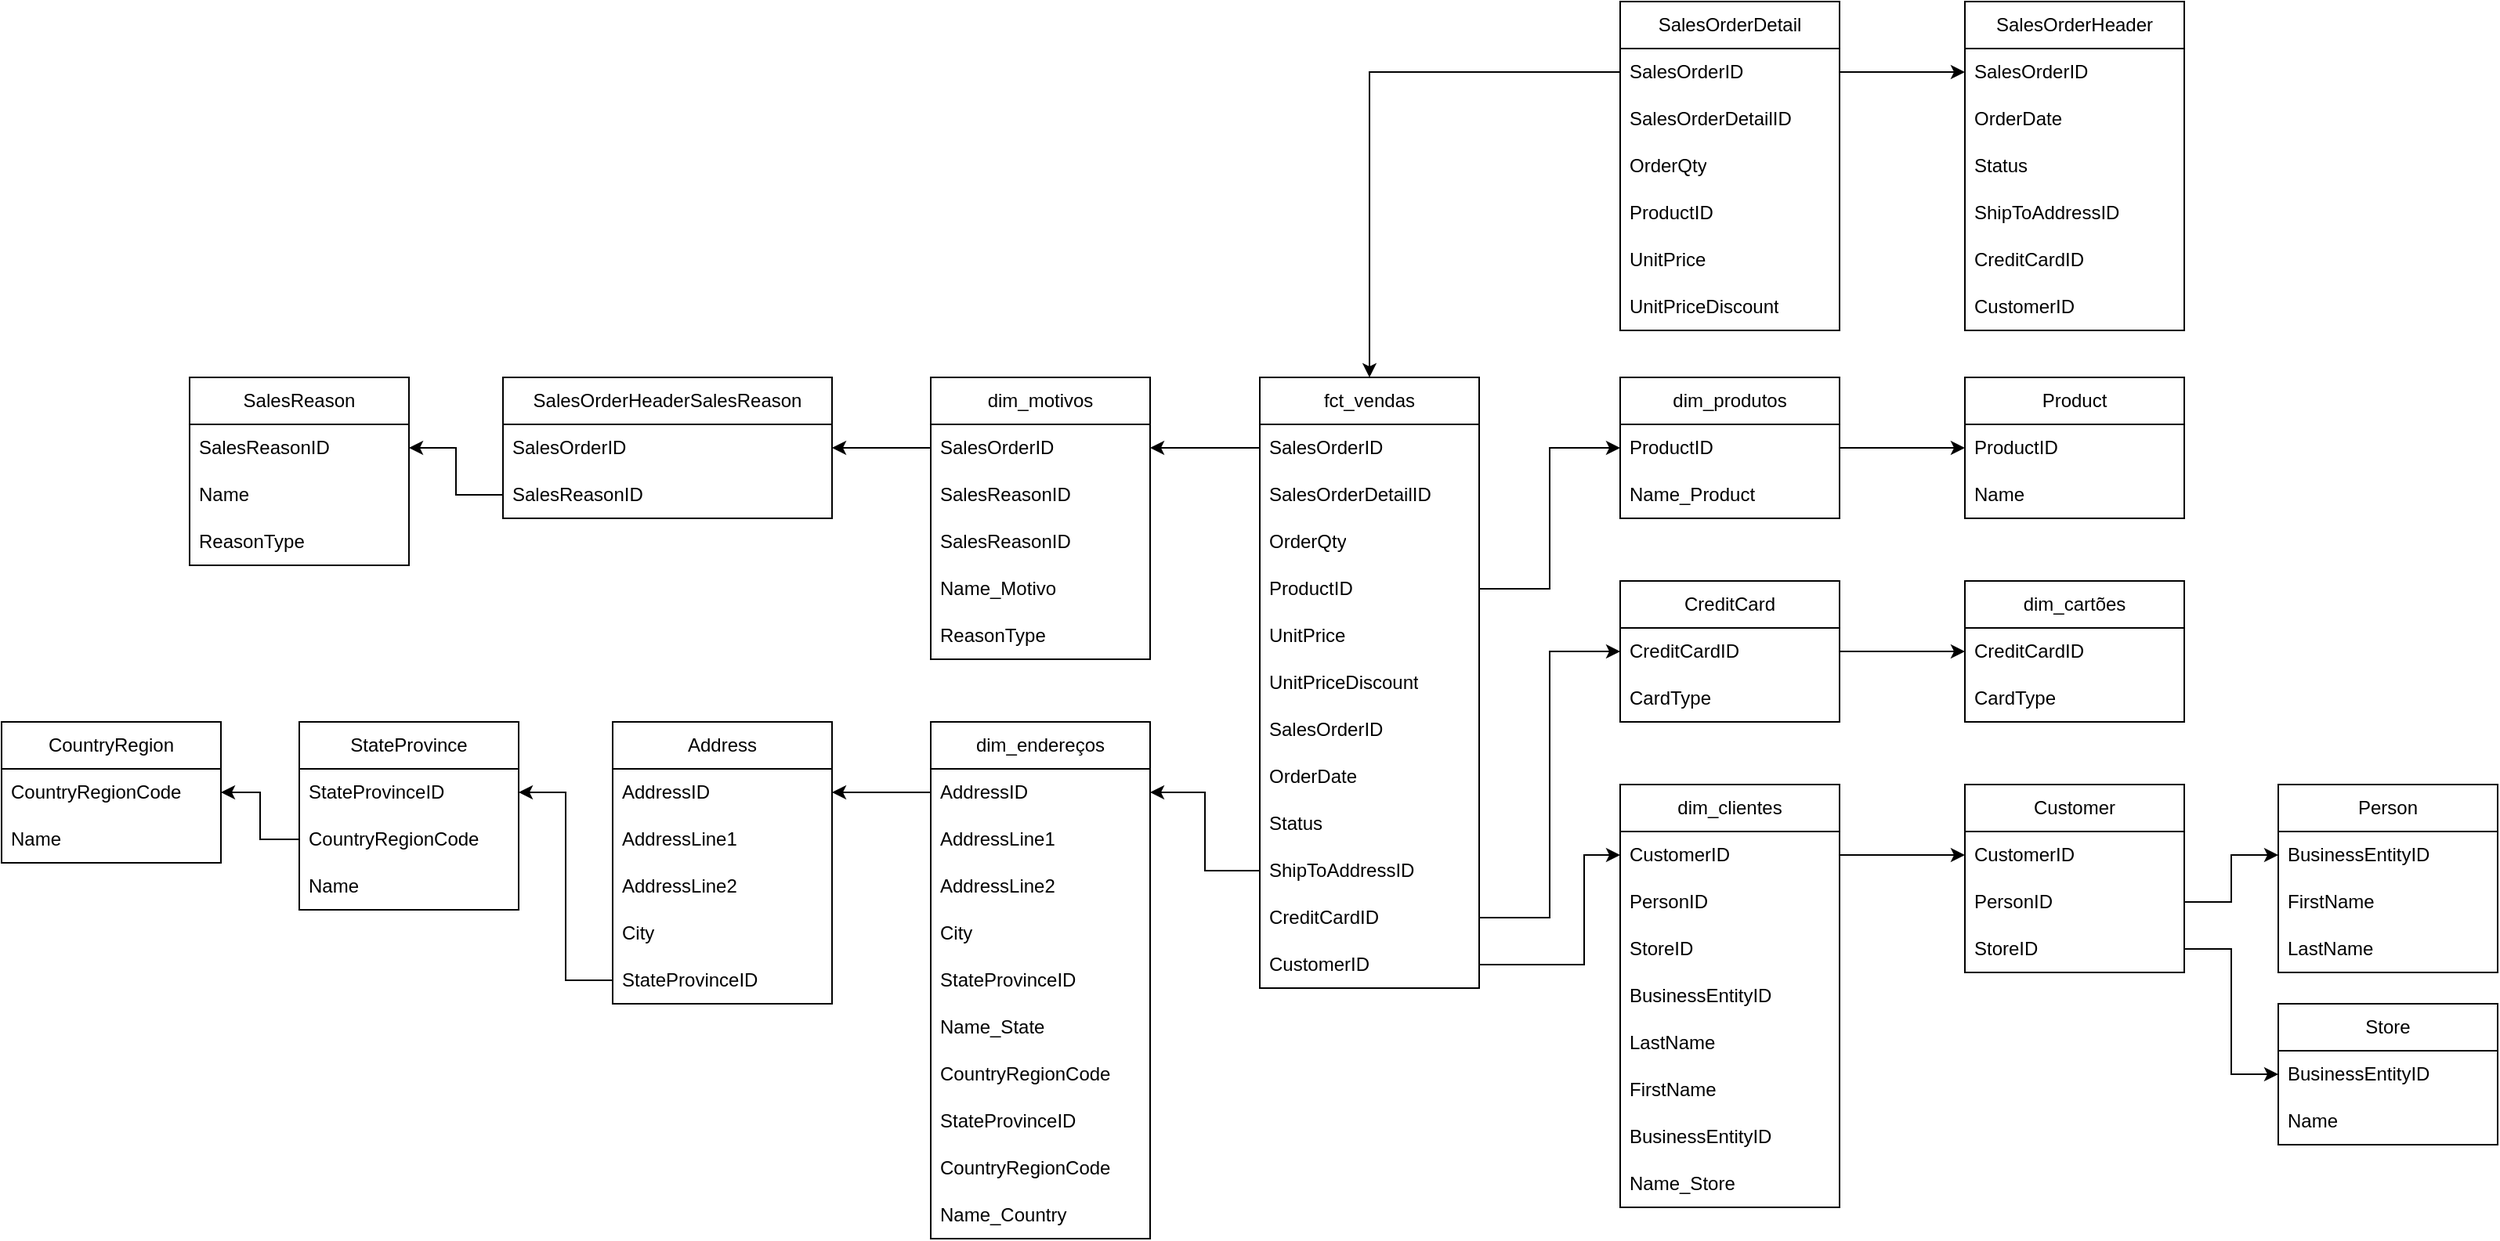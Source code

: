 <mxfile version="23.1.2" type="github">
  <diagram name="Página-1" id="uBYutX6iqZI-4IwPExLU">
    <mxGraphModel dx="5531" dy="2416" grid="1" gridSize="10" guides="1" tooltips="1" connect="1" arrows="1" fold="1" page="1" pageScale="1" pageWidth="827" pageHeight="1169" math="0" shadow="0">
      <root>
        <mxCell id="0" />
        <mxCell id="1" parent="0" />
        <mxCell id="nw8MXDW9giseSinEX2-E-178" value="fct_vendas" style="swimlane;fontStyle=0;childLayout=stackLayout;horizontal=1;startSize=30;horizontalStack=0;resizeParent=1;resizeParentMax=0;resizeLast=0;collapsible=1;marginBottom=0;whiteSpace=wrap;html=1;" vertex="1" parent="1">
          <mxGeometry x="3" y="400" width="140" height="390" as="geometry">
            <mxRectangle x="760" y="-270" width="110" height="30" as="alternateBounds" />
          </mxGeometry>
        </mxCell>
        <mxCell id="nw8MXDW9giseSinEX2-E-179" value="SalesOrderID" style="text;strokeColor=none;fillColor=none;align=left;verticalAlign=middle;spacingLeft=4;spacingRight=4;overflow=hidden;points=[[0,0.5],[1,0.5]];portConstraint=eastwest;rotatable=0;whiteSpace=wrap;html=1;" vertex="1" parent="nw8MXDW9giseSinEX2-E-178">
          <mxGeometry y="30" width="140" height="30" as="geometry" />
        </mxCell>
        <mxCell id="nw8MXDW9giseSinEX2-E-180" value="SalesOrderDetailID" style="text;strokeColor=none;fillColor=none;align=left;verticalAlign=middle;spacingLeft=4;spacingRight=4;overflow=hidden;points=[[0,0.5],[1,0.5]];portConstraint=eastwest;rotatable=0;whiteSpace=wrap;html=1;" vertex="1" parent="nw8MXDW9giseSinEX2-E-178">
          <mxGeometry y="60" width="140" height="30" as="geometry" />
        </mxCell>
        <mxCell id="nw8MXDW9giseSinEX2-E-181" value="OrderQty" style="text;strokeColor=none;fillColor=none;align=left;verticalAlign=middle;spacingLeft=4;spacingRight=4;overflow=hidden;points=[[0,0.5],[1,0.5]];portConstraint=eastwest;rotatable=0;whiteSpace=wrap;html=1;" vertex="1" parent="nw8MXDW9giseSinEX2-E-178">
          <mxGeometry y="90" width="140" height="30" as="geometry" />
        </mxCell>
        <mxCell id="nw8MXDW9giseSinEX2-E-182" value="ProductID" style="text;strokeColor=none;fillColor=none;align=left;verticalAlign=middle;spacingLeft=4;spacingRight=4;overflow=hidden;points=[[0,0.5],[1,0.5]];portConstraint=eastwest;rotatable=0;whiteSpace=wrap;html=1;" vertex="1" parent="nw8MXDW9giseSinEX2-E-178">
          <mxGeometry y="120" width="140" height="30" as="geometry" />
        </mxCell>
        <mxCell id="nw8MXDW9giseSinEX2-E-183" value="UnitPrice" style="text;strokeColor=none;fillColor=none;align=left;verticalAlign=middle;spacingLeft=4;spacingRight=4;overflow=hidden;points=[[0,0.5],[1,0.5]];portConstraint=eastwest;rotatable=0;whiteSpace=wrap;html=1;" vertex="1" parent="nw8MXDW9giseSinEX2-E-178">
          <mxGeometry y="150" width="140" height="30" as="geometry" />
        </mxCell>
        <mxCell id="nw8MXDW9giseSinEX2-E-184" value="UnitPriceDiscount" style="text;strokeColor=none;fillColor=none;align=left;verticalAlign=middle;spacingLeft=4;spacingRight=4;overflow=hidden;points=[[0,0.5],[1,0.5]];portConstraint=eastwest;rotatable=0;whiteSpace=wrap;html=1;" vertex="1" parent="nw8MXDW9giseSinEX2-E-178">
          <mxGeometry y="180" width="140" height="30" as="geometry" />
        </mxCell>
        <mxCell id="nw8MXDW9giseSinEX2-E-185" value="SalesOrderID" style="text;strokeColor=none;fillColor=none;align=left;verticalAlign=middle;spacingLeft=4;spacingRight=4;overflow=hidden;points=[[0,0.5],[1,0.5]];portConstraint=eastwest;rotatable=0;whiteSpace=wrap;html=1;" vertex="1" parent="nw8MXDW9giseSinEX2-E-178">
          <mxGeometry y="210" width="140" height="30" as="geometry" />
        </mxCell>
        <mxCell id="nw8MXDW9giseSinEX2-E-186" value="OrderDate" style="text;strokeColor=none;fillColor=none;align=left;verticalAlign=middle;spacingLeft=4;spacingRight=4;overflow=hidden;points=[[0,0.5],[1,0.5]];portConstraint=eastwest;rotatable=0;whiteSpace=wrap;html=1;" vertex="1" parent="nw8MXDW9giseSinEX2-E-178">
          <mxGeometry y="240" width="140" height="30" as="geometry" />
        </mxCell>
        <mxCell id="nw8MXDW9giseSinEX2-E-187" value="Status" style="text;strokeColor=none;fillColor=none;align=left;verticalAlign=middle;spacingLeft=4;spacingRight=4;overflow=hidden;points=[[0,0.5],[1,0.5]];portConstraint=eastwest;rotatable=0;whiteSpace=wrap;html=1;" vertex="1" parent="nw8MXDW9giseSinEX2-E-178">
          <mxGeometry y="270" width="140" height="30" as="geometry" />
        </mxCell>
        <mxCell id="nw8MXDW9giseSinEX2-E-188" value="ShipToAddressID" style="text;strokeColor=none;fillColor=none;align=left;verticalAlign=middle;spacingLeft=4;spacingRight=4;overflow=hidden;points=[[0,0.5],[1,0.5]];portConstraint=eastwest;rotatable=0;whiteSpace=wrap;html=1;" vertex="1" parent="nw8MXDW9giseSinEX2-E-178">
          <mxGeometry y="300" width="140" height="30" as="geometry" />
        </mxCell>
        <mxCell id="nw8MXDW9giseSinEX2-E-189" value="CreditCardID" style="text;strokeColor=none;fillColor=none;align=left;verticalAlign=middle;spacingLeft=4;spacingRight=4;overflow=hidden;points=[[0,0.5],[1,0.5]];portConstraint=eastwest;rotatable=0;whiteSpace=wrap;html=1;" vertex="1" parent="nw8MXDW9giseSinEX2-E-178">
          <mxGeometry y="330" width="140" height="30" as="geometry" />
        </mxCell>
        <mxCell id="nw8MXDW9giseSinEX2-E-190" value="CustomerID" style="text;strokeColor=none;fillColor=none;align=left;verticalAlign=middle;spacingLeft=4;spacingRight=4;overflow=hidden;points=[[0,0.5],[1,0.5]];portConstraint=eastwest;rotatable=0;whiteSpace=wrap;html=1;" vertex="1" parent="nw8MXDW9giseSinEX2-E-178">
          <mxGeometry y="360" width="140" height="30" as="geometry" />
        </mxCell>
        <mxCell id="nw8MXDW9giseSinEX2-E-218" value="dim_endereços" style="swimlane;fontStyle=0;childLayout=stackLayout;horizontal=1;startSize=30;horizontalStack=0;resizeParent=1;resizeParentMax=0;resizeLast=0;collapsible=1;marginBottom=0;whiteSpace=wrap;html=1;" vertex="1" parent="1">
          <mxGeometry x="-207" y="620" width="140" height="330" as="geometry" />
        </mxCell>
        <mxCell id="nw8MXDW9giseSinEX2-E-219" value="AddressID" style="text;strokeColor=none;fillColor=none;align=left;verticalAlign=middle;spacingLeft=4;spacingRight=4;overflow=hidden;points=[[0,0.5],[1,0.5]];portConstraint=eastwest;rotatable=0;whiteSpace=wrap;html=1;" vertex="1" parent="nw8MXDW9giseSinEX2-E-218">
          <mxGeometry y="30" width="140" height="30" as="geometry" />
        </mxCell>
        <mxCell id="nw8MXDW9giseSinEX2-E-220" value="AddressLine1" style="text;strokeColor=none;fillColor=none;align=left;verticalAlign=middle;spacingLeft=4;spacingRight=4;overflow=hidden;points=[[0,0.5],[1,0.5]];portConstraint=eastwest;rotatable=0;whiteSpace=wrap;html=1;" vertex="1" parent="nw8MXDW9giseSinEX2-E-218">
          <mxGeometry y="60" width="140" height="30" as="geometry" />
        </mxCell>
        <mxCell id="nw8MXDW9giseSinEX2-E-221" value="AddressLine2" style="text;strokeColor=none;fillColor=none;align=left;verticalAlign=middle;spacingLeft=4;spacingRight=4;overflow=hidden;points=[[0,0.5],[1,0.5]];portConstraint=eastwest;rotatable=0;whiteSpace=wrap;html=1;" vertex="1" parent="nw8MXDW9giseSinEX2-E-218">
          <mxGeometry y="90" width="140" height="30" as="geometry" />
        </mxCell>
        <mxCell id="nw8MXDW9giseSinEX2-E-222" value="City" style="text;strokeColor=none;fillColor=none;align=left;verticalAlign=middle;spacingLeft=4;spacingRight=4;overflow=hidden;points=[[0,0.5],[1,0.5]];portConstraint=eastwest;rotatable=0;whiteSpace=wrap;html=1;" vertex="1" parent="nw8MXDW9giseSinEX2-E-218">
          <mxGeometry y="120" width="140" height="30" as="geometry" />
        </mxCell>
        <mxCell id="nw8MXDW9giseSinEX2-E-223" value="StateProvinceID" style="text;strokeColor=none;fillColor=none;align=left;verticalAlign=middle;spacingLeft=4;spacingRight=4;overflow=hidden;points=[[0,0.5],[1,0.5]];portConstraint=eastwest;rotatable=0;whiteSpace=wrap;html=1;" vertex="1" parent="nw8MXDW9giseSinEX2-E-218">
          <mxGeometry y="150" width="140" height="30" as="geometry" />
        </mxCell>
        <mxCell id="nw8MXDW9giseSinEX2-E-224" value="Name_State" style="text;strokeColor=none;fillColor=none;align=left;verticalAlign=middle;spacingLeft=4;spacingRight=4;overflow=hidden;points=[[0,0.5],[1,0.5]];portConstraint=eastwest;rotatable=0;whiteSpace=wrap;html=1;" vertex="1" parent="nw8MXDW9giseSinEX2-E-218">
          <mxGeometry y="180" width="140" height="30" as="geometry" />
        </mxCell>
        <mxCell id="nw8MXDW9giseSinEX2-E-225" value="CountryRegionCode" style="text;strokeColor=none;fillColor=none;align=left;verticalAlign=middle;spacingLeft=4;spacingRight=4;overflow=hidden;points=[[0,0.5],[1,0.5]];portConstraint=eastwest;rotatable=0;whiteSpace=wrap;html=1;" vertex="1" parent="nw8MXDW9giseSinEX2-E-218">
          <mxGeometry y="210" width="140" height="30" as="geometry" />
        </mxCell>
        <mxCell id="nw8MXDW9giseSinEX2-E-226" value="StateProvinceID" style="text;strokeColor=none;fillColor=none;align=left;verticalAlign=middle;spacingLeft=4;spacingRight=4;overflow=hidden;points=[[0,0.5],[1,0.5]];portConstraint=eastwest;rotatable=0;whiteSpace=wrap;html=1;" vertex="1" parent="nw8MXDW9giseSinEX2-E-218">
          <mxGeometry y="240" width="140" height="30" as="geometry" />
        </mxCell>
        <mxCell id="nw8MXDW9giseSinEX2-E-227" value="CountryRegionCode" style="text;strokeColor=none;fillColor=none;align=left;verticalAlign=middle;spacingLeft=4;spacingRight=4;overflow=hidden;points=[[0,0.5],[1,0.5]];portConstraint=eastwest;rotatable=0;whiteSpace=wrap;html=1;" vertex="1" parent="nw8MXDW9giseSinEX2-E-218">
          <mxGeometry y="270" width="140" height="30" as="geometry" />
        </mxCell>
        <mxCell id="nw8MXDW9giseSinEX2-E-228" value="Name_Country" style="text;strokeColor=none;fillColor=none;align=left;verticalAlign=middle;spacingLeft=4;spacingRight=4;overflow=hidden;points=[[0,0.5],[1,0.5]];portConstraint=eastwest;rotatable=0;whiteSpace=wrap;html=1;" vertex="1" parent="nw8MXDW9giseSinEX2-E-218">
          <mxGeometry y="300" width="140" height="30" as="geometry" />
        </mxCell>
        <mxCell id="nw8MXDW9giseSinEX2-E-229" value="dim_motivos" style="swimlane;fontStyle=0;childLayout=stackLayout;horizontal=1;startSize=30;horizontalStack=0;resizeParent=1;resizeParentMax=0;resizeLast=0;collapsible=1;marginBottom=0;whiteSpace=wrap;html=1;" vertex="1" parent="1">
          <mxGeometry x="-207" y="400" width="140" height="180" as="geometry" />
        </mxCell>
        <mxCell id="nw8MXDW9giseSinEX2-E-230" value="SalesOrderID" style="text;strokeColor=none;fillColor=none;align=left;verticalAlign=middle;spacingLeft=4;spacingRight=4;overflow=hidden;points=[[0,0.5],[1,0.5]];portConstraint=eastwest;rotatable=0;whiteSpace=wrap;html=1;" vertex="1" parent="nw8MXDW9giseSinEX2-E-229">
          <mxGeometry y="30" width="140" height="30" as="geometry" />
        </mxCell>
        <mxCell id="nw8MXDW9giseSinEX2-E-231" value="SalesReasonID" style="text;strokeColor=none;fillColor=none;align=left;verticalAlign=middle;spacingLeft=4;spacingRight=4;overflow=hidden;points=[[0,0.5],[1,0.5]];portConstraint=eastwest;rotatable=0;whiteSpace=wrap;html=1;" vertex="1" parent="nw8MXDW9giseSinEX2-E-229">
          <mxGeometry y="60" width="140" height="30" as="geometry" />
        </mxCell>
        <mxCell id="nw8MXDW9giseSinEX2-E-232" value="SalesReasonID" style="text;strokeColor=none;fillColor=none;align=left;verticalAlign=middle;spacingLeft=4;spacingRight=4;overflow=hidden;points=[[0,0.5],[1,0.5]];portConstraint=eastwest;rotatable=0;whiteSpace=wrap;html=1;" vertex="1" parent="nw8MXDW9giseSinEX2-E-229">
          <mxGeometry y="90" width="140" height="30" as="geometry" />
        </mxCell>
        <mxCell id="nw8MXDW9giseSinEX2-E-233" value="Name_Motivo" style="text;strokeColor=none;fillColor=none;align=left;verticalAlign=middle;spacingLeft=4;spacingRight=4;overflow=hidden;points=[[0,0.5],[1,0.5]];portConstraint=eastwest;rotatable=0;whiteSpace=wrap;html=1;" vertex="1" parent="nw8MXDW9giseSinEX2-E-229">
          <mxGeometry y="120" width="140" height="30" as="geometry" />
        </mxCell>
        <mxCell id="nw8MXDW9giseSinEX2-E-234" value="ReasonType" style="text;strokeColor=none;fillColor=none;align=left;verticalAlign=middle;spacingLeft=4;spacingRight=4;overflow=hidden;points=[[0,0.5],[1,0.5]];portConstraint=eastwest;rotatable=0;whiteSpace=wrap;html=1;" vertex="1" parent="nw8MXDW9giseSinEX2-E-229">
          <mxGeometry y="150" width="140" height="30" as="geometry" />
        </mxCell>
        <mxCell id="nw8MXDW9giseSinEX2-E-235" value="dim_produtos" style="swimlane;fontStyle=0;childLayout=stackLayout;horizontal=1;startSize=30;horizontalStack=0;resizeParent=1;resizeParentMax=0;resizeLast=0;collapsible=1;marginBottom=0;whiteSpace=wrap;html=1;" vertex="1" parent="1">
          <mxGeometry x="233" y="400" width="140" height="90" as="geometry">
            <mxRectangle x="340" y="440" width="110" height="30" as="alternateBounds" />
          </mxGeometry>
        </mxCell>
        <mxCell id="nw8MXDW9giseSinEX2-E-236" value="ProductID" style="text;strokeColor=none;fillColor=none;align=left;verticalAlign=middle;spacingLeft=4;spacingRight=4;overflow=hidden;points=[[0,0.5],[1,0.5]];portConstraint=eastwest;rotatable=0;whiteSpace=wrap;html=1;" vertex="1" parent="nw8MXDW9giseSinEX2-E-235">
          <mxGeometry y="30" width="140" height="30" as="geometry" />
        </mxCell>
        <mxCell id="nw8MXDW9giseSinEX2-E-237" value="Name_Product" style="text;strokeColor=none;fillColor=none;align=left;verticalAlign=middle;spacingLeft=4;spacingRight=4;overflow=hidden;points=[[0,0.5],[1,0.5]];portConstraint=eastwest;rotatable=0;whiteSpace=wrap;html=1;" vertex="1" parent="nw8MXDW9giseSinEX2-E-235">
          <mxGeometry y="60" width="140" height="30" as="geometry" />
        </mxCell>
        <mxCell id="nw8MXDW9giseSinEX2-E-238" value="CreditCard" style="swimlane;fontStyle=0;childLayout=stackLayout;horizontal=1;startSize=30;horizontalStack=0;resizeParent=1;resizeParentMax=0;resizeLast=0;collapsible=1;marginBottom=0;whiteSpace=wrap;html=1;" vertex="1" parent="1">
          <mxGeometry x="233.0" y="530" width="140" height="90" as="geometry" />
        </mxCell>
        <mxCell id="nw8MXDW9giseSinEX2-E-239" value="CreditCardID" style="text;strokeColor=none;fillColor=none;align=left;verticalAlign=middle;spacingLeft=4;spacingRight=4;overflow=hidden;points=[[0,0.5],[1,0.5]];portConstraint=eastwest;rotatable=0;whiteSpace=wrap;html=1;" vertex="1" parent="nw8MXDW9giseSinEX2-E-238">
          <mxGeometry y="30" width="140" height="30" as="geometry" />
        </mxCell>
        <mxCell id="nw8MXDW9giseSinEX2-E-240" value="CardType" style="text;strokeColor=none;fillColor=none;align=left;verticalAlign=middle;spacingLeft=4;spacingRight=4;overflow=hidden;points=[[0,0.5],[1,0.5]];portConstraint=eastwest;rotatable=0;whiteSpace=wrap;html=1;" vertex="1" parent="nw8MXDW9giseSinEX2-E-238">
          <mxGeometry y="60" width="140" height="30" as="geometry" />
        </mxCell>
        <mxCell id="nw8MXDW9giseSinEX2-E-241" value="dim_clientes" style="swimlane;fontStyle=0;childLayout=stackLayout;horizontal=1;startSize=30;horizontalStack=0;resizeParent=1;resizeParentMax=0;resizeLast=0;collapsible=1;marginBottom=0;whiteSpace=wrap;html=1;" vertex="1" parent="1">
          <mxGeometry x="233.0" y="660" width="140" height="270" as="geometry" />
        </mxCell>
        <mxCell id="nw8MXDW9giseSinEX2-E-242" value="CustomerID" style="text;strokeColor=none;fillColor=none;align=left;verticalAlign=middle;spacingLeft=4;spacingRight=4;overflow=hidden;points=[[0,0.5],[1,0.5]];portConstraint=eastwest;rotatable=0;whiteSpace=wrap;html=1;" vertex="1" parent="nw8MXDW9giseSinEX2-E-241">
          <mxGeometry y="30" width="140" height="30" as="geometry" />
        </mxCell>
        <mxCell id="nw8MXDW9giseSinEX2-E-243" value="PersonID" style="text;strokeColor=none;fillColor=none;align=left;verticalAlign=middle;spacingLeft=4;spacingRight=4;overflow=hidden;points=[[0,0.5],[1,0.5]];portConstraint=eastwest;rotatable=0;whiteSpace=wrap;html=1;" vertex="1" parent="nw8MXDW9giseSinEX2-E-241">
          <mxGeometry y="60" width="140" height="30" as="geometry" />
        </mxCell>
        <mxCell id="nw8MXDW9giseSinEX2-E-244" value="StoreID" style="text;strokeColor=none;fillColor=none;align=left;verticalAlign=middle;spacingLeft=4;spacingRight=4;overflow=hidden;points=[[0,0.5],[1,0.5]];portConstraint=eastwest;rotatable=0;whiteSpace=wrap;html=1;" vertex="1" parent="nw8MXDW9giseSinEX2-E-241">
          <mxGeometry y="90" width="140" height="30" as="geometry" />
        </mxCell>
        <mxCell id="nw8MXDW9giseSinEX2-E-245" value="BusinessEntityID" style="text;strokeColor=none;fillColor=none;align=left;verticalAlign=middle;spacingLeft=4;spacingRight=4;overflow=hidden;points=[[0,0.5],[1,0.5]];portConstraint=eastwest;rotatable=0;whiteSpace=wrap;html=1;" vertex="1" parent="nw8MXDW9giseSinEX2-E-241">
          <mxGeometry y="120" width="140" height="30" as="geometry" />
        </mxCell>
        <mxCell id="nw8MXDW9giseSinEX2-E-246" value="LastName" style="text;strokeColor=none;fillColor=none;align=left;verticalAlign=middle;spacingLeft=4;spacingRight=4;overflow=hidden;points=[[0,0.5],[1,0.5]];portConstraint=eastwest;rotatable=0;whiteSpace=wrap;html=1;" vertex="1" parent="nw8MXDW9giseSinEX2-E-241">
          <mxGeometry y="150" width="140" height="30" as="geometry" />
        </mxCell>
        <mxCell id="nw8MXDW9giseSinEX2-E-247" value="FirstName" style="text;strokeColor=none;fillColor=none;align=left;verticalAlign=middle;spacingLeft=4;spacingRight=4;overflow=hidden;points=[[0,0.5],[1,0.5]];portConstraint=eastwest;rotatable=0;whiteSpace=wrap;html=1;" vertex="1" parent="nw8MXDW9giseSinEX2-E-241">
          <mxGeometry y="180" width="140" height="30" as="geometry" />
        </mxCell>
        <mxCell id="nw8MXDW9giseSinEX2-E-248" value="BusinessEntityID" style="text;strokeColor=none;fillColor=none;align=left;verticalAlign=middle;spacingLeft=4;spacingRight=4;overflow=hidden;points=[[0,0.5],[1,0.5]];portConstraint=eastwest;rotatable=0;whiteSpace=wrap;html=1;" vertex="1" parent="nw8MXDW9giseSinEX2-E-241">
          <mxGeometry y="210" width="140" height="30" as="geometry" />
        </mxCell>
        <mxCell id="nw8MXDW9giseSinEX2-E-249" value="Name_Store" style="text;strokeColor=none;fillColor=none;align=left;verticalAlign=middle;spacingLeft=4;spacingRight=4;overflow=hidden;points=[[0,0.5],[1,0.5]];portConstraint=eastwest;rotatable=0;whiteSpace=wrap;html=1;" vertex="1" parent="nw8MXDW9giseSinEX2-E-241">
          <mxGeometry y="240" width="140" height="30" as="geometry" />
        </mxCell>
        <mxCell id="nw8MXDW9giseSinEX2-E-259" value="Address" style="swimlane;fontStyle=0;childLayout=stackLayout;horizontal=1;startSize=30;horizontalStack=0;resizeParent=1;resizeParentMax=0;resizeLast=0;collapsible=1;marginBottom=0;whiteSpace=wrap;html=1;" vertex="1" parent="1">
          <mxGeometry x="-410" y="620" width="140" height="180" as="geometry" />
        </mxCell>
        <mxCell id="nw8MXDW9giseSinEX2-E-260" value="AddressID" style="text;strokeColor=none;fillColor=none;align=left;verticalAlign=middle;spacingLeft=4;spacingRight=4;overflow=hidden;points=[[0,0.5],[1,0.5]];portConstraint=eastwest;rotatable=0;whiteSpace=wrap;html=1;" vertex="1" parent="nw8MXDW9giseSinEX2-E-259">
          <mxGeometry y="30" width="140" height="30" as="geometry" />
        </mxCell>
        <mxCell id="nw8MXDW9giseSinEX2-E-261" value="AddressLine1" style="text;strokeColor=none;fillColor=none;align=left;verticalAlign=middle;spacingLeft=4;spacingRight=4;overflow=hidden;points=[[0,0.5],[1,0.5]];portConstraint=eastwest;rotatable=0;whiteSpace=wrap;html=1;" vertex="1" parent="nw8MXDW9giseSinEX2-E-259">
          <mxGeometry y="60" width="140" height="30" as="geometry" />
        </mxCell>
        <mxCell id="nw8MXDW9giseSinEX2-E-262" value="AddressLine2" style="text;strokeColor=none;fillColor=none;align=left;verticalAlign=middle;spacingLeft=4;spacingRight=4;overflow=hidden;points=[[0,0.5],[1,0.5]];portConstraint=eastwest;rotatable=0;whiteSpace=wrap;html=1;" vertex="1" parent="nw8MXDW9giseSinEX2-E-259">
          <mxGeometry y="90" width="140" height="30" as="geometry" />
        </mxCell>
        <mxCell id="nw8MXDW9giseSinEX2-E-263" value="City" style="text;strokeColor=none;fillColor=none;align=left;verticalAlign=middle;spacingLeft=4;spacingRight=4;overflow=hidden;points=[[0,0.5],[1,0.5]];portConstraint=eastwest;rotatable=0;whiteSpace=wrap;html=1;" vertex="1" parent="nw8MXDW9giseSinEX2-E-259">
          <mxGeometry y="120" width="140" height="30" as="geometry" />
        </mxCell>
        <mxCell id="nw8MXDW9giseSinEX2-E-264" value="StateProvinceID" style="text;strokeColor=none;fillColor=none;align=left;verticalAlign=middle;spacingLeft=4;spacingRight=4;overflow=hidden;points=[[0,0.5],[1,0.5]];portConstraint=eastwest;rotatable=0;whiteSpace=wrap;html=1;" vertex="1" parent="nw8MXDW9giseSinEX2-E-259">
          <mxGeometry y="150" width="140" height="30" as="geometry" />
        </mxCell>
        <mxCell id="nw8MXDW9giseSinEX2-E-265" value="StateProvince" style="swimlane;fontStyle=0;childLayout=stackLayout;horizontal=1;startSize=30;horizontalStack=0;resizeParent=1;resizeParentMax=0;resizeLast=0;collapsible=1;marginBottom=0;whiteSpace=wrap;html=1;" vertex="1" parent="1">
          <mxGeometry x="-610" y="620" width="140" height="120" as="geometry">
            <mxRectangle x="460" y="740" width="120" height="30" as="alternateBounds" />
          </mxGeometry>
        </mxCell>
        <mxCell id="nw8MXDW9giseSinEX2-E-266" value="StateProvinceID" style="text;strokeColor=none;fillColor=none;align=left;verticalAlign=middle;spacingLeft=4;spacingRight=4;overflow=hidden;points=[[0,0.5],[1,0.5]];portConstraint=eastwest;rotatable=0;whiteSpace=wrap;html=1;" vertex="1" parent="nw8MXDW9giseSinEX2-E-265">
          <mxGeometry y="30" width="140" height="30" as="geometry" />
        </mxCell>
        <mxCell id="nw8MXDW9giseSinEX2-E-267" value="CountryRegionCode" style="text;strokeColor=none;fillColor=none;align=left;verticalAlign=middle;spacingLeft=4;spacingRight=4;overflow=hidden;points=[[0,0.5],[1,0.5]];portConstraint=eastwest;rotatable=0;whiteSpace=wrap;html=1;" vertex="1" parent="nw8MXDW9giseSinEX2-E-265">
          <mxGeometry y="60" width="140" height="30" as="geometry" />
        </mxCell>
        <mxCell id="nw8MXDW9giseSinEX2-E-268" value="Name" style="text;strokeColor=none;fillColor=none;align=left;verticalAlign=middle;spacingLeft=4;spacingRight=4;overflow=hidden;points=[[0,0.5],[1,0.5]];portConstraint=eastwest;rotatable=0;whiteSpace=wrap;html=1;" vertex="1" parent="nw8MXDW9giseSinEX2-E-265">
          <mxGeometry y="90" width="140" height="30" as="geometry" />
        </mxCell>
        <mxCell id="nw8MXDW9giseSinEX2-E-269" value="CountryRegion" style="swimlane;fontStyle=0;childLayout=stackLayout;horizontal=1;startSize=30;horizontalStack=0;resizeParent=1;resizeParentMax=0;resizeLast=0;collapsible=1;marginBottom=0;whiteSpace=wrap;html=1;" vertex="1" parent="1">
          <mxGeometry x="-800" y="620" width="140" height="90" as="geometry" />
        </mxCell>
        <mxCell id="nw8MXDW9giseSinEX2-E-270" value="CountryRegionCode" style="text;strokeColor=none;fillColor=none;align=left;verticalAlign=middle;spacingLeft=4;spacingRight=4;overflow=hidden;points=[[0,0.5],[1,0.5]];portConstraint=eastwest;rotatable=0;whiteSpace=wrap;html=1;" vertex="1" parent="nw8MXDW9giseSinEX2-E-269">
          <mxGeometry y="30" width="140" height="30" as="geometry" />
        </mxCell>
        <mxCell id="nw8MXDW9giseSinEX2-E-271" value="Name" style="text;strokeColor=none;fillColor=none;align=left;verticalAlign=middle;spacingLeft=4;spacingRight=4;overflow=hidden;points=[[0,0.5],[1,0.5]];portConstraint=eastwest;rotatable=0;whiteSpace=wrap;html=1;" vertex="1" parent="nw8MXDW9giseSinEX2-E-269">
          <mxGeometry y="60" width="140" height="30" as="geometry" />
        </mxCell>
        <mxCell id="nw8MXDW9giseSinEX2-E-290" value="SalesOrderHeaderSalesReason" style="swimlane;fontStyle=0;childLayout=stackLayout;horizontal=1;startSize=30;horizontalStack=0;resizeParent=1;resizeParentMax=0;resizeLast=0;collapsible=1;marginBottom=0;whiteSpace=wrap;html=1;" vertex="1" parent="1">
          <mxGeometry x="-480" y="400" width="210" height="90" as="geometry" />
        </mxCell>
        <mxCell id="nw8MXDW9giseSinEX2-E-291" value="SalesOrderID" style="text;strokeColor=none;fillColor=none;align=left;verticalAlign=middle;spacingLeft=4;spacingRight=4;overflow=hidden;points=[[0,0.5],[1,0.5]];portConstraint=eastwest;rotatable=0;whiteSpace=wrap;html=1;" vertex="1" parent="nw8MXDW9giseSinEX2-E-290">
          <mxGeometry y="30" width="210" height="30" as="geometry" />
        </mxCell>
        <mxCell id="nw8MXDW9giseSinEX2-E-292" value="SalesReasonID" style="text;strokeColor=none;fillColor=none;align=left;verticalAlign=middle;spacingLeft=4;spacingRight=4;overflow=hidden;points=[[0,0.5],[1,0.5]];portConstraint=eastwest;rotatable=0;whiteSpace=wrap;html=1;" vertex="1" parent="nw8MXDW9giseSinEX2-E-290">
          <mxGeometry y="60" width="210" height="30" as="geometry" />
        </mxCell>
        <mxCell id="nw8MXDW9giseSinEX2-E-293" value="SalesReason" style="swimlane;fontStyle=0;childLayout=stackLayout;horizontal=1;startSize=30;horizontalStack=0;resizeParent=1;resizeParentMax=0;resizeLast=0;collapsible=1;marginBottom=0;whiteSpace=wrap;html=1;" vertex="1" parent="1">
          <mxGeometry x="-680" y="400" width="140" height="120" as="geometry" />
        </mxCell>
        <mxCell id="nw8MXDW9giseSinEX2-E-294" value="SalesReasonID" style="text;strokeColor=none;fillColor=none;align=left;verticalAlign=middle;spacingLeft=4;spacingRight=4;overflow=hidden;points=[[0,0.5],[1,0.5]];portConstraint=eastwest;rotatable=0;whiteSpace=wrap;html=1;" vertex="1" parent="nw8MXDW9giseSinEX2-E-293">
          <mxGeometry y="30" width="140" height="30" as="geometry" />
        </mxCell>
        <mxCell id="nw8MXDW9giseSinEX2-E-295" value="Name" style="text;strokeColor=none;fillColor=none;align=left;verticalAlign=middle;spacingLeft=4;spacingRight=4;overflow=hidden;points=[[0,0.5],[1,0.5]];portConstraint=eastwest;rotatable=0;whiteSpace=wrap;html=1;" vertex="1" parent="nw8MXDW9giseSinEX2-E-293">
          <mxGeometry y="60" width="140" height="30" as="geometry" />
        </mxCell>
        <mxCell id="nw8MXDW9giseSinEX2-E-296" value="ReasonType" style="text;strokeColor=none;fillColor=none;align=left;verticalAlign=middle;spacingLeft=4;spacingRight=4;overflow=hidden;points=[[0,0.5],[1,0.5]];portConstraint=eastwest;rotatable=0;whiteSpace=wrap;html=1;" vertex="1" parent="nw8MXDW9giseSinEX2-E-293">
          <mxGeometry y="90" width="140" height="30" as="geometry" />
        </mxCell>
        <mxCell id="nw8MXDW9giseSinEX2-E-299" value="dim_cartões" style="swimlane;fontStyle=0;childLayout=stackLayout;horizontal=1;startSize=30;horizontalStack=0;resizeParent=1;resizeParentMax=0;resizeLast=0;collapsible=1;marginBottom=0;whiteSpace=wrap;html=1;" vertex="1" parent="1">
          <mxGeometry x="453" y="530" width="140" height="90" as="geometry" />
        </mxCell>
        <mxCell id="nw8MXDW9giseSinEX2-E-300" value="CreditCardID" style="text;strokeColor=none;fillColor=none;align=left;verticalAlign=middle;spacingLeft=4;spacingRight=4;overflow=hidden;points=[[0,0.5],[1,0.5]];portConstraint=eastwest;rotatable=0;whiteSpace=wrap;html=1;" vertex="1" parent="nw8MXDW9giseSinEX2-E-299">
          <mxGeometry y="30" width="140" height="30" as="geometry" />
        </mxCell>
        <mxCell id="nw8MXDW9giseSinEX2-E-301" value="CardType" style="text;strokeColor=none;fillColor=none;align=left;verticalAlign=middle;spacingLeft=4;spacingRight=4;overflow=hidden;points=[[0,0.5],[1,0.5]];portConstraint=eastwest;rotatable=0;whiteSpace=wrap;html=1;" vertex="1" parent="nw8MXDW9giseSinEX2-E-299">
          <mxGeometry y="60" width="140" height="30" as="geometry" />
        </mxCell>
        <mxCell id="nw8MXDW9giseSinEX2-E-302" value="Product" style="swimlane;fontStyle=0;childLayout=stackLayout;horizontal=1;startSize=30;horizontalStack=0;resizeParent=1;resizeParentMax=0;resizeLast=0;collapsible=1;marginBottom=0;whiteSpace=wrap;html=1;" vertex="1" parent="1">
          <mxGeometry x="453" y="400" width="140" height="90" as="geometry" />
        </mxCell>
        <mxCell id="nw8MXDW9giseSinEX2-E-303" value="ProductID" style="text;strokeColor=none;fillColor=none;align=left;verticalAlign=middle;spacingLeft=4;spacingRight=4;overflow=hidden;points=[[0,0.5],[1,0.5]];portConstraint=eastwest;rotatable=0;whiteSpace=wrap;html=1;" vertex="1" parent="nw8MXDW9giseSinEX2-E-302">
          <mxGeometry y="30" width="140" height="30" as="geometry" />
        </mxCell>
        <mxCell id="nw8MXDW9giseSinEX2-E-304" value="Name" style="text;strokeColor=none;fillColor=none;align=left;verticalAlign=middle;spacingLeft=4;spacingRight=4;overflow=hidden;points=[[0,0.5],[1,0.5]];portConstraint=eastwest;rotatable=0;whiteSpace=wrap;html=1;" vertex="1" parent="nw8MXDW9giseSinEX2-E-302">
          <mxGeometry y="60" width="140" height="30" as="geometry" />
        </mxCell>
        <mxCell id="nw8MXDW9giseSinEX2-E-307" value="Customer" style="swimlane;fontStyle=0;childLayout=stackLayout;horizontal=1;startSize=30;horizontalStack=0;resizeParent=1;resizeParentMax=0;resizeLast=0;collapsible=1;marginBottom=0;whiteSpace=wrap;html=1;" vertex="1" parent="1">
          <mxGeometry x="453" y="660" width="140" height="120" as="geometry" />
        </mxCell>
        <mxCell id="nw8MXDW9giseSinEX2-E-308" value="CustomerID" style="text;strokeColor=none;fillColor=none;align=left;verticalAlign=middle;spacingLeft=4;spacingRight=4;overflow=hidden;points=[[0,0.5],[1,0.5]];portConstraint=eastwest;rotatable=0;whiteSpace=wrap;html=1;" vertex="1" parent="nw8MXDW9giseSinEX2-E-307">
          <mxGeometry y="30" width="140" height="30" as="geometry" />
        </mxCell>
        <mxCell id="nw8MXDW9giseSinEX2-E-309" value="PersonID" style="text;strokeColor=none;fillColor=none;align=left;verticalAlign=middle;spacingLeft=4;spacingRight=4;overflow=hidden;points=[[0,0.5],[1,0.5]];portConstraint=eastwest;rotatable=0;whiteSpace=wrap;html=1;" vertex="1" parent="nw8MXDW9giseSinEX2-E-307">
          <mxGeometry y="60" width="140" height="30" as="geometry" />
        </mxCell>
        <mxCell id="nw8MXDW9giseSinEX2-E-310" value="StoreID" style="text;strokeColor=none;fillColor=none;align=left;verticalAlign=middle;spacingLeft=4;spacingRight=4;overflow=hidden;points=[[0,0.5],[1,0.5]];portConstraint=eastwest;rotatable=0;whiteSpace=wrap;html=1;" vertex="1" parent="nw8MXDW9giseSinEX2-E-307">
          <mxGeometry y="90" width="140" height="30" as="geometry" />
        </mxCell>
        <mxCell id="nw8MXDW9giseSinEX2-E-311" value="Person" style="swimlane;fontStyle=0;childLayout=stackLayout;horizontal=1;startSize=30;horizontalStack=0;resizeParent=1;resizeParentMax=0;resizeLast=0;collapsible=1;marginBottom=0;whiteSpace=wrap;html=1;" vertex="1" parent="1">
          <mxGeometry x="653" y="660" width="140" height="120" as="geometry" />
        </mxCell>
        <mxCell id="nw8MXDW9giseSinEX2-E-312" value="BusinessEntityID" style="text;strokeColor=none;fillColor=none;align=left;verticalAlign=middle;spacingLeft=4;spacingRight=4;overflow=hidden;points=[[0,0.5],[1,0.5]];portConstraint=eastwest;rotatable=0;whiteSpace=wrap;html=1;" vertex="1" parent="nw8MXDW9giseSinEX2-E-311">
          <mxGeometry y="30" width="140" height="30" as="geometry" />
        </mxCell>
        <mxCell id="nw8MXDW9giseSinEX2-E-313" value="FirstName" style="text;strokeColor=none;fillColor=none;align=left;verticalAlign=middle;spacingLeft=4;spacingRight=4;overflow=hidden;points=[[0,0.5],[1,0.5]];portConstraint=eastwest;rotatable=0;whiteSpace=wrap;html=1;" vertex="1" parent="nw8MXDW9giseSinEX2-E-311">
          <mxGeometry y="60" width="140" height="30" as="geometry" />
        </mxCell>
        <mxCell id="nw8MXDW9giseSinEX2-E-314" value="LastName" style="text;strokeColor=none;fillColor=none;align=left;verticalAlign=middle;spacingLeft=4;spacingRight=4;overflow=hidden;points=[[0,0.5],[1,0.5]];portConstraint=eastwest;rotatable=0;whiteSpace=wrap;html=1;" vertex="1" parent="nw8MXDW9giseSinEX2-E-311">
          <mxGeometry y="90" width="140" height="30" as="geometry" />
        </mxCell>
        <mxCell id="nw8MXDW9giseSinEX2-E-315" value="Store" style="swimlane;fontStyle=0;childLayout=stackLayout;horizontal=1;startSize=30;horizontalStack=0;resizeParent=1;resizeParentMax=0;resizeLast=0;collapsible=1;marginBottom=0;whiteSpace=wrap;html=1;" vertex="1" parent="1">
          <mxGeometry x="653" y="800" width="140" height="90" as="geometry" />
        </mxCell>
        <mxCell id="nw8MXDW9giseSinEX2-E-316" value="BusinessEntityID" style="text;strokeColor=none;fillColor=none;align=left;verticalAlign=middle;spacingLeft=4;spacingRight=4;overflow=hidden;points=[[0,0.5],[1,0.5]];portConstraint=eastwest;rotatable=0;whiteSpace=wrap;html=1;" vertex="1" parent="nw8MXDW9giseSinEX2-E-315">
          <mxGeometry y="30" width="140" height="30" as="geometry" />
        </mxCell>
        <mxCell id="nw8MXDW9giseSinEX2-E-317" value="Name" style="text;strokeColor=none;fillColor=none;align=left;verticalAlign=middle;spacingLeft=4;spacingRight=4;overflow=hidden;points=[[0,0.5],[1,0.5]];portConstraint=eastwest;rotatable=0;whiteSpace=wrap;html=1;" vertex="1" parent="nw8MXDW9giseSinEX2-E-315">
          <mxGeometry y="60" width="140" height="30" as="geometry" />
        </mxCell>
        <mxCell id="nw8MXDW9giseSinEX2-E-436" value="SalesOrderHeader" style="swimlane;fontStyle=0;childLayout=stackLayout;horizontal=1;startSize=30;horizontalStack=0;resizeParent=1;resizeParentMax=0;resizeLast=0;collapsible=1;marginBottom=0;whiteSpace=wrap;html=1;" vertex="1" parent="1">
          <mxGeometry x="453" y="160" width="140" height="210" as="geometry" />
        </mxCell>
        <mxCell id="nw8MXDW9giseSinEX2-E-437" value="SalesOrderID" style="text;strokeColor=none;fillColor=none;align=left;verticalAlign=middle;spacingLeft=4;spacingRight=4;overflow=hidden;points=[[0,0.5],[1,0.5]];portConstraint=eastwest;rotatable=0;whiteSpace=wrap;html=1;" vertex="1" parent="nw8MXDW9giseSinEX2-E-436">
          <mxGeometry y="30" width="140" height="30" as="geometry" />
        </mxCell>
        <mxCell id="nw8MXDW9giseSinEX2-E-438" value="OrderDate" style="text;strokeColor=none;fillColor=none;align=left;verticalAlign=middle;spacingLeft=4;spacingRight=4;overflow=hidden;points=[[0,0.5],[1,0.5]];portConstraint=eastwest;rotatable=0;whiteSpace=wrap;html=1;" vertex="1" parent="nw8MXDW9giseSinEX2-E-436">
          <mxGeometry y="60" width="140" height="30" as="geometry" />
        </mxCell>
        <mxCell id="nw8MXDW9giseSinEX2-E-439" value="Status" style="text;strokeColor=none;fillColor=none;align=left;verticalAlign=middle;spacingLeft=4;spacingRight=4;overflow=hidden;points=[[0,0.5],[1,0.5]];portConstraint=eastwest;rotatable=0;whiteSpace=wrap;html=1;" vertex="1" parent="nw8MXDW9giseSinEX2-E-436">
          <mxGeometry y="90" width="140" height="30" as="geometry" />
        </mxCell>
        <mxCell id="nw8MXDW9giseSinEX2-E-440" value="ShipToAddressID" style="text;strokeColor=none;fillColor=none;align=left;verticalAlign=middle;spacingLeft=4;spacingRight=4;overflow=hidden;points=[[0,0.5],[1,0.5]];portConstraint=eastwest;rotatable=0;whiteSpace=wrap;html=1;" vertex="1" parent="nw8MXDW9giseSinEX2-E-436">
          <mxGeometry y="120" width="140" height="30" as="geometry" />
        </mxCell>
        <mxCell id="nw8MXDW9giseSinEX2-E-441" value="CreditCardID" style="text;strokeColor=none;fillColor=none;align=left;verticalAlign=middle;spacingLeft=4;spacingRight=4;overflow=hidden;points=[[0,0.5],[1,0.5]];portConstraint=eastwest;rotatable=0;whiteSpace=wrap;html=1;" vertex="1" parent="nw8MXDW9giseSinEX2-E-436">
          <mxGeometry y="150" width="140" height="30" as="geometry" />
        </mxCell>
        <mxCell id="nw8MXDW9giseSinEX2-E-442" value="CustomerID" style="text;strokeColor=none;fillColor=none;align=left;verticalAlign=middle;spacingLeft=4;spacingRight=4;overflow=hidden;points=[[0,0.5],[1,0.5]];portConstraint=eastwest;rotatable=0;whiteSpace=wrap;html=1;" vertex="1" parent="nw8MXDW9giseSinEX2-E-436">
          <mxGeometry y="180" width="140" height="30" as="geometry" />
        </mxCell>
        <mxCell id="nw8MXDW9giseSinEX2-E-443" value="SalesOrderDetail" style="swimlane;fontStyle=0;childLayout=stackLayout;horizontal=1;startSize=30;horizontalStack=0;resizeParent=1;resizeParentMax=0;resizeLast=0;collapsible=1;marginBottom=0;whiteSpace=wrap;html=1;" vertex="1" parent="1">
          <mxGeometry x="233" y="160" width="140" height="210" as="geometry" />
        </mxCell>
        <mxCell id="nw8MXDW9giseSinEX2-E-444" value="SalesOrderID" style="text;strokeColor=none;fillColor=none;align=left;verticalAlign=middle;spacingLeft=4;spacingRight=4;overflow=hidden;points=[[0,0.5],[1,0.5]];portConstraint=eastwest;rotatable=0;whiteSpace=wrap;html=1;" vertex="1" parent="nw8MXDW9giseSinEX2-E-443">
          <mxGeometry y="30" width="140" height="30" as="geometry" />
        </mxCell>
        <mxCell id="nw8MXDW9giseSinEX2-E-445" value="SalesOrderDetailID" style="text;strokeColor=none;fillColor=none;align=left;verticalAlign=middle;spacingLeft=4;spacingRight=4;overflow=hidden;points=[[0,0.5],[1,0.5]];portConstraint=eastwest;rotatable=0;whiteSpace=wrap;html=1;" vertex="1" parent="nw8MXDW9giseSinEX2-E-443">
          <mxGeometry y="60" width="140" height="30" as="geometry" />
        </mxCell>
        <mxCell id="nw8MXDW9giseSinEX2-E-446" value="OrderQty" style="text;strokeColor=none;fillColor=none;align=left;verticalAlign=middle;spacingLeft=4;spacingRight=4;overflow=hidden;points=[[0,0.5],[1,0.5]];portConstraint=eastwest;rotatable=0;whiteSpace=wrap;html=1;" vertex="1" parent="nw8MXDW9giseSinEX2-E-443">
          <mxGeometry y="90" width="140" height="30" as="geometry" />
        </mxCell>
        <mxCell id="nw8MXDW9giseSinEX2-E-447" value="ProductID" style="text;strokeColor=none;fillColor=none;align=left;verticalAlign=middle;spacingLeft=4;spacingRight=4;overflow=hidden;points=[[0,0.5],[1,0.5]];portConstraint=eastwest;rotatable=0;whiteSpace=wrap;html=1;" vertex="1" parent="nw8MXDW9giseSinEX2-E-443">
          <mxGeometry y="120" width="140" height="30" as="geometry" />
        </mxCell>
        <mxCell id="nw8MXDW9giseSinEX2-E-448" value="UnitPrice" style="text;strokeColor=none;fillColor=none;align=left;verticalAlign=middle;spacingLeft=4;spacingRight=4;overflow=hidden;points=[[0,0.5],[1,0.5]];portConstraint=eastwest;rotatable=0;whiteSpace=wrap;html=1;" vertex="1" parent="nw8MXDW9giseSinEX2-E-443">
          <mxGeometry y="150" width="140" height="30" as="geometry" />
        </mxCell>
        <mxCell id="nw8MXDW9giseSinEX2-E-449" value="UnitPriceDiscount" style="text;strokeColor=none;fillColor=none;align=left;verticalAlign=middle;spacingLeft=4;spacingRight=4;overflow=hidden;points=[[0,0.5],[1,0.5]];portConstraint=eastwest;rotatable=0;whiteSpace=wrap;html=1;" vertex="1" parent="nw8MXDW9giseSinEX2-E-443">
          <mxGeometry y="180" width="140" height="30" as="geometry" />
        </mxCell>
        <mxCell id="nw8MXDW9giseSinEX2-E-457" style="edgeStyle=orthogonalEdgeStyle;rounded=0;orthogonalLoop=1;jettySize=auto;html=1;exitX=0;exitY=0.5;exitDx=0;exitDy=0;entryX=1;entryY=0.5;entryDx=0;entryDy=0;fontFamily=Helvetica;fontSize=12;fontColor=default;" edge="1" parent="1" source="nw8MXDW9giseSinEX2-E-179" target="nw8MXDW9giseSinEX2-E-230">
          <mxGeometry relative="1" as="geometry" />
        </mxCell>
        <mxCell id="nw8MXDW9giseSinEX2-E-458" style="edgeStyle=orthogonalEdgeStyle;rounded=0;orthogonalLoop=1;jettySize=auto;html=1;exitX=0;exitY=0.5;exitDx=0;exitDy=0;entryX=1;entryY=0.5;entryDx=0;entryDy=0;fontFamily=Helvetica;fontSize=12;fontColor=default;" edge="1" parent="1" source="nw8MXDW9giseSinEX2-E-230" target="nw8MXDW9giseSinEX2-E-291">
          <mxGeometry relative="1" as="geometry" />
        </mxCell>
        <mxCell id="nw8MXDW9giseSinEX2-E-460" style="edgeStyle=orthogonalEdgeStyle;rounded=0;orthogonalLoop=1;jettySize=auto;html=1;exitX=0;exitY=0.5;exitDx=0;exitDy=0;entryX=1;entryY=0.5;entryDx=0;entryDy=0;fontFamily=Helvetica;fontSize=12;fontColor=default;" edge="1" parent="1" source="nw8MXDW9giseSinEX2-E-292" target="nw8MXDW9giseSinEX2-E-294">
          <mxGeometry relative="1" as="geometry" />
        </mxCell>
        <mxCell id="nw8MXDW9giseSinEX2-E-461" style="edgeStyle=orthogonalEdgeStyle;rounded=0;orthogonalLoop=1;jettySize=auto;html=1;exitX=0;exitY=0.5;exitDx=0;exitDy=0;entryX=1;entryY=0.5;entryDx=0;entryDy=0;fontFamily=Helvetica;fontSize=12;fontColor=default;" edge="1" parent="1" source="nw8MXDW9giseSinEX2-E-267" target="nw8MXDW9giseSinEX2-E-270">
          <mxGeometry relative="1" as="geometry" />
        </mxCell>
        <mxCell id="nw8MXDW9giseSinEX2-E-462" style="edgeStyle=orthogonalEdgeStyle;rounded=0;orthogonalLoop=1;jettySize=auto;html=1;exitX=0;exitY=0.5;exitDx=0;exitDy=0;entryX=1;entryY=0.5;entryDx=0;entryDy=0;fontFamily=Helvetica;fontSize=12;fontColor=default;" edge="1" parent="1" source="nw8MXDW9giseSinEX2-E-264" target="nw8MXDW9giseSinEX2-E-266">
          <mxGeometry relative="1" as="geometry" />
        </mxCell>
        <mxCell id="nw8MXDW9giseSinEX2-E-463" style="edgeStyle=orthogonalEdgeStyle;rounded=0;orthogonalLoop=1;jettySize=auto;html=1;exitX=0;exitY=0.5;exitDx=0;exitDy=0;entryX=1;entryY=0.5;entryDx=0;entryDy=0;fontFamily=Helvetica;fontSize=12;fontColor=default;" edge="1" parent="1" source="nw8MXDW9giseSinEX2-E-219" target="nw8MXDW9giseSinEX2-E-260">
          <mxGeometry relative="1" as="geometry" />
        </mxCell>
        <mxCell id="nw8MXDW9giseSinEX2-E-464" style="edgeStyle=orthogonalEdgeStyle;rounded=0;orthogonalLoop=1;jettySize=auto;html=1;exitX=0;exitY=0.5;exitDx=0;exitDy=0;entryX=1;entryY=0.5;entryDx=0;entryDy=0;fontFamily=Helvetica;fontSize=12;fontColor=default;" edge="1" parent="1" source="nw8MXDW9giseSinEX2-E-188" target="nw8MXDW9giseSinEX2-E-219">
          <mxGeometry relative="1" as="geometry" />
        </mxCell>
        <mxCell id="nw8MXDW9giseSinEX2-E-465" style="edgeStyle=orthogonalEdgeStyle;rounded=0;orthogonalLoop=1;jettySize=auto;html=1;exitX=1;exitY=0.5;exitDx=0;exitDy=0;entryX=0;entryY=0.5;entryDx=0;entryDy=0;fontFamily=Helvetica;fontSize=12;fontColor=default;" edge="1" parent="1" source="nw8MXDW9giseSinEX2-E-190" target="nw8MXDW9giseSinEX2-E-242">
          <mxGeometry relative="1" as="geometry">
            <Array as="points">
              <mxPoint x="210" y="775" />
              <mxPoint x="210" y="705" />
            </Array>
          </mxGeometry>
        </mxCell>
        <mxCell id="nw8MXDW9giseSinEX2-E-466" style="edgeStyle=orthogonalEdgeStyle;rounded=0;orthogonalLoop=1;jettySize=auto;html=1;exitX=1;exitY=0.5;exitDx=0;exitDy=0;entryX=0;entryY=0.5;entryDx=0;entryDy=0;fontFamily=Helvetica;fontSize=12;fontColor=default;" edge="1" parent="1" source="nw8MXDW9giseSinEX2-E-242" target="nw8MXDW9giseSinEX2-E-308">
          <mxGeometry relative="1" as="geometry" />
        </mxCell>
        <mxCell id="nw8MXDW9giseSinEX2-E-468" style="edgeStyle=orthogonalEdgeStyle;rounded=0;orthogonalLoop=1;jettySize=auto;html=1;entryX=0;entryY=0.5;entryDx=0;entryDy=0;fontFamily=Helvetica;fontSize=12;fontColor=default;" edge="1" parent="1" source="nw8MXDW9giseSinEX2-E-309" target="nw8MXDW9giseSinEX2-E-312">
          <mxGeometry relative="1" as="geometry" />
        </mxCell>
        <mxCell id="nw8MXDW9giseSinEX2-E-469" style="edgeStyle=orthogonalEdgeStyle;rounded=0;orthogonalLoop=1;jettySize=auto;html=1;exitX=1;exitY=0.5;exitDx=0;exitDy=0;entryX=0;entryY=0.5;entryDx=0;entryDy=0;fontFamily=Helvetica;fontSize=12;fontColor=default;" edge="1" parent="1" source="nw8MXDW9giseSinEX2-E-310" target="nw8MXDW9giseSinEX2-E-316">
          <mxGeometry relative="1" as="geometry" />
        </mxCell>
        <mxCell id="nw8MXDW9giseSinEX2-E-470" style="edgeStyle=orthogonalEdgeStyle;rounded=0;orthogonalLoop=1;jettySize=auto;html=1;exitX=1;exitY=0.5;exitDx=0;exitDy=0;entryX=0;entryY=0.5;entryDx=0;entryDy=0;fontFamily=Helvetica;fontSize=12;fontColor=default;" edge="1" parent="1" source="nw8MXDW9giseSinEX2-E-189" target="nw8MXDW9giseSinEX2-E-239">
          <mxGeometry relative="1" as="geometry" />
        </mxCell>
        <mxCell id="nw8MXDW9giseSinEX2-E-471" style="edgeStyle=orthogonalEdgeStyle;rounded=0;orthogonalLoop=1;jettySize=auto;html=1;entryX=0;entryY=0.5;entryDx=0;entryDy=0;fontFamily=Helvetica;fontSize=12;fontColor=default;" edge="1" parent="1" source="nw8MXDW9giseSinEX2-E-239" target="nw8MXDW9giseSinEX2-E-300">
          <mxGeometry relative="1" as="geometry" />
        </mxCell>
        <mxCell id="nw8MXDW9giseSinEX2-E-472" style="edgeStyle=orthogonalEdgeStyle;rounded=0;orthogonalLoop=1;jettySize=auto;html=1;exitX=1;exitY=0.5;exitDx=0;exitDy=0;entryX=0;entryY=0.5;entryDx=0;entryDy=0;fontFamily=Helvetica;fontSize=12;fontColor=default;" edge="1" parent="1" source="nw8MXDW9giseSinEX2-E-182" target="nw8MXDW9giseSinEX2-E-236">
          <mxGeometry relative="1" as="geometry" />
        </mxCell>
        <mxCell id="nw8MXDW9giseSinEX2-E-474" style="edgeStyle=orthogonalEdgeStyle;rounded=0;orthogonalLoop=1;jettySize=auto;html=1;exitX=1;exitY=0.5;exitDx=0;exitDy=0;entryX=0;entryY=0.5;entryDx=0;entryDy=0;fontFamily=Helvetica;fontSize=12;fontColor=default;" edge="1" parent="1" source="nw8MXDW9giseSinEX2-E-444" target="nw8MXDW9giseSinEX2-E-437">
          <mxGeometry relative="1" as="geometry" />
        </mxCell>
        <mxCell id="nw8MXDW9giseSinEX2-E-476" style="edgeStyle=orthogonalEdgeStyle;rounded=0;orthogonalLoop=1;jettySize=auto;html=1;entryX=0.5;entryY=0;entryDx=0;entryDy=0;fontFamily=Helvetica;fontSize=12;fontColor=default;" edge="1" parent="1" source="nw8MXDW9giseSinEX2-E-444" target="nw8MXDW9giseSinEX2-E-178">
          <mxGeometry relative="1" as="geometry" />
        </mxCell>
        <mxCell id="nw8MXDW9giseSinEX2-E-477" style="edgeStyle=orthogonalEdgeStyle;rounded=0;orthogonalLoop=1;jettySize=auto;html=1;exitX=1;exitY=0.5;exitDx=0;exitDy=0;entryX=0;entryY=0.5;entryDx=0;entryDy=0;fontFamily=Helvetica;fontSize=12;fontColor=default;" edge="1" parent="1" source="nw8MXDW9giseSinEX2-E-236" target="nw8MXDW9giseSinEX2-E-303">
          <mxGeometry relative="1" as="geometry" />
        </mxCell>
      </root>
    </mxGraphModel>
  </diagram>
</mxfile>
